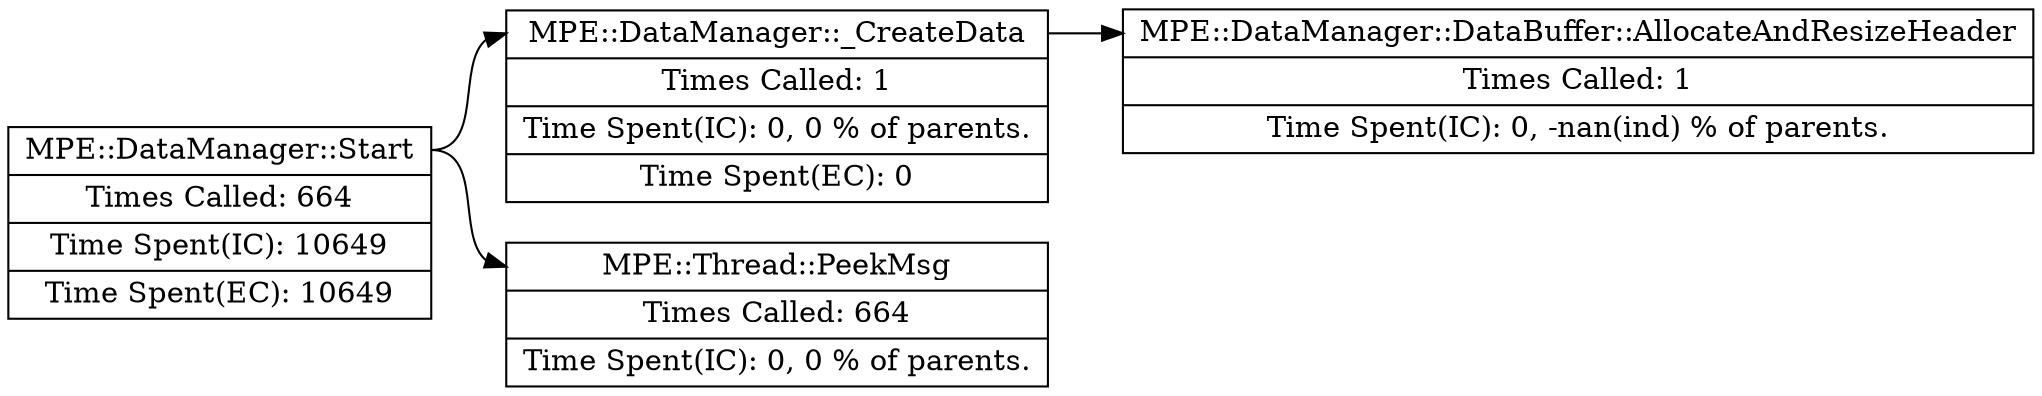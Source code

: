 digraph "12672" { node[shape = "record"];
graph [ rankdir = "LR"];
"0000028D6107A650"[
label = "<f0> MPE::DataManager::Start | <f1> Times Called: 664 | <f2> Time Spent(IC): 10649 | Time Spent(EC): 10649"];
"0000028D61089C40"[
label = "<f0> MPE::DataManager::_CreateData | <f1> Times Called: 1 | <f2> Time Spent(IC): 0, 0 % of parents. | Time Spent(EC): 0"];
"0000028D61089CE0"[
label = "<f0> MPE::DataManager::DataBuffer::AllocateAndResizeHeader | <f1> Times Called: 1 | <f2> Time Spent(IC): 0, -nan(ind) % of parents."];

"0000028D61089C40":f0 -> "0000028D61089CE0":f0

"0000028D6107A650":f0 -> "0000028D61089C40":f0
"0000028D61077C00"[
label = "<f0> MPE::Thread::PeekMsg | <f1> Times Called: 664 | <f2> Time Spent(IC): 0, 0 % of parents."];

"0000028D6107A650":f0 -> "0000028D61077C00":f0


}

digraph "3524" { node[shape = "record"];
graph [ rankdir = "LR"];
"0000028D6107D2C0"[
label = "<f0> MPE::Renderer_DirectX11::Start | <f1> Times Called: 664 | <f2> Time Spent(IC): 10644 | Time Spent(EC): 10644"];
"0000028D6107A870"[
label = "<f0> MPE::Thread::PeekMsg | <f1> Times Called: 664 | <f2> Time Spent(IC): 0, 0 % of parents."];

"0000028D6107D2C0":f0 -> "0000028D6107A870":f0


}

digraph "23340" { node[shape = "record"];
graph [ rankdir = "LR"];
"0000028D61065310"[
label = "<f0> main | <f1> Times Called: 2 | <f2> Time Spent(IC): 10888 | Time Spent(EC): 10852"];
"0000028D6107F560"[
label = "<f0> MPE::LuaScript::LuaScript | <f1> Times Called: 1 | <f2> Time Spent(IC): 0, 0 % of parents. | Time Spent(EC): 0"];
"0000028D6107F600"[
label = "<f0> MPE::LuaHelpers::LoadScript | <f1> Times Called: 1 | <f2> Time Spent(IC): 0, -nan(ind) % of parents. | Time Spent(EC): 0"];
"0000028D61085A50"[
label = "<f0> MPE::LuaHelpers::LoadDataExtendFunction | <f1> Times Called: 1 | <f2> Time Spent(IC): 0, -nan(ind) % of parents."];

"0000028D6107F600":f0 -> "0000028D61085A50":f0

"0000028D6107F560":f0 -> "0000028D6107F600":f0

"0000028D61065310":f0 -> "0000028D6107F560":f0
"0000028D610899C0"[
label = "<f0> MPE::LuaTable::~LuaTable | <f1> Times Called: 1 | <f2> Time Spent(IC): 0, 0 % of parents."];

"0000028D61065310":f0 -> "0000028D610899C0":f0
"0000028D6108A140"[
label = "<f0> MPE::LuaScript::LoadScript | <f1> Times Called: 1 | <f2> Time Spent(IC): 0, 0 % of parents. | Time Spent(EC): 0"];
"0000028D6108A5A0"[
label = "<f0> MPE::LuaHelpers::LoadScript | <f1> Times Called: 1 | <f2> Time Spent(IC): 0, -nan(ind) % of parents."];

"0000028D6108A140":f0 -> "0000028D6108A5A0":f0

"0000028D61065310":f0 -> "0000028D6108A140":f0
"0000028D61076130"[
label = "<f0> MPE::DataManager::_Allocate | <f1> Times Called: 1 | <f2> Time Spent(IC): 0, 0 % of parents."];

"0000028D61065310":f0 -> "0000028D61076130":f0
"0000028D6107E410"[
label = "<f0> MPE::ThreadMessageController::Send | <f1> Times Called: 1 | <f2> Time Spent(IC): 0, 0 % of parents. | Time Spent(EC): 0"];
"0000028D6107E4B0"[
label = "<f0> MPE::Thread::Send | <f1> Times Called: 1 | <f2> Time Spent(IC): 0, -nan(ind) % of parents."];

"0000028D6107E410":f0 -> "0000028D6107E4B0":f0

"0000028D61065310":f0 -> "0000028D6107E410":f0
"0000028D61089920"[
label = "<f0> MPE::ThreadMessageController::~ThreadMessageController | <f1> Times Called: 1 | <f2> Time Spent(IC): 35, 0.00321455 % of parents. | Time Spent(EC): 35"];
"0000028D61089D80"[
label = "<f0> MPE::ThreadMessageController::BroadC | <f1> Times Called: 1 | <f2> Time Spent(IC): 0, 0 % of parents. | Time Spent(EC): 0"];
"0000028D6108A500"[
label = "<f0> MPE::Thread::Send | <f1> Times Called: 2 | <f2> Time Spent(IC): 0, -nan(ind) % of parents."];

"0000028D61089D80":f0 -> "0000028D6108A500":f0

"0000028D61089920":f0 -> "0000028D61089D80":f0

"0000028D61065310":f0 -> "0000028D61089920":f0
"0000028D61077950"[
label = "<f0> MPE::Renderer_DirectX11::Renderer_DirectX11 | <f1> Times Called: 1 | <f2> Time Spent(IC): 0, 0 % of parents."];

"0000028D61065310":f0 -> "0000028D61077950":f0
"0000028D61077B60"[
label = "<f0> MPE::ThreadMessageController::StartThread | <f1> Times Called: 2 | <f2> Time Spent(IC): 1, 9.18442e-05 % of parents."];

"0000028D61065310":f0 -> "0000028D61077B60":f0
"0000028D6107D360"[
label = "<f0> MPE::Entity::GenerateID | <f1> Times Called: 1 | <f2> Time Spent(IC): 0, 0 % of parents."];

"0000028D61065310":f0 -> "0000028D6107D360":f0
"0000028D61089B00"[
label = "<f0> MPE::LuaScript::GetTable | <f1> Times Called: 1 | <f2> Time Spent(IC): 0, 0 % of parents. | Time Spent(EC): 0"];
"0000028D61089EC0"[
label = "<f0> MPE::LuaTable::LuaTable | <f1> Times Called: 1 | <f2> Time Spent(IC): 0, -nan(ind) % of parents. | Time Spent(EC): 0"];
"0000028D61089BA0"[
label = "<f0> MPE::LuaHelpers::GetTableKeys | <f1> Times Called: 1 | <f2> Time Spent(IC): 0, -nan(ind) % of parents. | Time Spent(EC): 0"];
"0000028D6108A640"[
label = "<f0> MPE::LuaHelpers::GetToStack | <f1> Times Called: 1 | <f2> Time Spent(IC): 0, -nan(ind) % of parents."];

"0000028D61089BA0":f0 -> "0000028D6108A640":f0
"0000028D6108A000"[
label = "<f0> MPE::LuaHelpers::LoadGetKeysFunction | <f1> Times Called: 1 | <f2> Time Spent(IC): 0, -nan(ind) % of parents."];

"0000028D61089BA0":f0 -> "0000028D6108A000":f0

"0000028D61089EC0":f0 -> "0000028D61089BA0":f0

"0000028D61089B00":f0 -> "0000028D61089EC0":f0

"0000028D61065310":f0 -> "0000028D61089B00":f0


}

digraph "17796" { node[shape = "record"];
graph [ rankdir = "LR"];
"000001E7AA2ED1D0"[
label = "<f0> MPE::Renderer_DirectX11::Start | <f1> Times Called: 103 | <f2> Time Spent(IC): 1650 | Time Spent(EC): 1650"];
"000001E7AA2E7B90"[
label = "<f0> MPE::Thread::PeekMsg | <f1> Times Called: 103 | <f2> Time Spent(IC): 0, 0 % of parents."];

"000001E7AA2ED1D0":f0 -> "000001E7AA2E7B90":f0


}

digraph "11932" { node[shape = "record"];
graph [ rankdir = "LR"];
"000001E7AA2EA5E0"[
label = "<f0> MPE::DataManager::Start | <f1> Times Called: 103 | <f2> Time Spent(IC): 1650 | Time Spent(EC): 1650"];
"000001E7AA2F9F70"[
label = "<f0> MPE::DataManager::_CreateData | <f1> Times Called: 1 | <f2> Time Spent(IC): 0, 0 % of parents. | Time Spent(EC): 0"];
"000001E7AA2F97F0"[
label = "<f0> MPE::DataManager::DataBuffer::AllocateAndResizeHeader | <f1> Times Called: 1 | <f2> Time Spent(IC): 0, -nan(ind) % of parents."];

"000001E7AA2F9F70":f0 -> "000001E7AA2F97F0":f0

"000001E7AA2EA5E0":f0 -> "000001E7AA2F9F70":f0
"000001E7AA2EA800"[
label = "<f0> MPE::Thread::PeekMsg | <f1> Times Called: 103 | <f2> Time Spent(IC): 0, 0 % of parents."];

"000001E7AA2EA5E0":f0 -> "000001E7AA2EA800":f0


}

digraph "17752" { node[shape = "record"];
graph [ rankdir = "LR"];
"000001E7AA2D5310"[
label = "<f0> main | <f1> Times Called: 2 | <f2> Time Spent(IC): 1704 | Time Spent(EC): 1668"];
"000001E7AA2EF470"[
label = "<f0> MPE::LuaScript::LuaScript | <f1> Times Called: 1 | <f2> Time Spent(IC): 0, 0 % of parents. | Time Spent(EC): 0"];
"000001E7AA2EF510"[
label = "<f0> MPE::LuaHelpers::LoadScript | <f1> Times Called: 1 | <f2> Time Spent(IC): 0, -nan(ind) % of parents. | Time Spent(EC): 0"];
"000001E7AA2F2880"[
label = "<f0> MPE::LuaHelpers::LoadDataExtendFunction | <f1> Times Called: 1 | <f2> Time Spent(IC): 0, -nan(ind) % of parents."];

"000001E7AA2EF510":f0 -> "000001E7AA2F2880":f0

"000001E7AA2EF470":f0 -> "000001E7AA2EF510":f0

"000001E7AA2D5310":f0 -> "000001E7AA2EF470":f0
"000001E7AA2FA330"[
label = "<f0> MPE::LuaTable::~LuaTable | <f1> Times Called: 1 | <f2> Time Spent(IC): 0, 0 % of parents."];

"000001E7AA2D5310":f0 -> "000001E7AA2FA330":f0
"000001E7AA2F99D0"[
label = "<f0> MPE::LuaScript::LoadScript | <f1> Times Called: 1 | <f2> Time Spent(IC): 0, 0 % of parents. | Time Spent(EC): 0"];
"000001E7AA2F9E30"[
label = "<f0> MPE::LuaHelpers::LoadScript | <f1> Times Called: 1 | <f2> Time Spent(IC): 0, -nan(ind) % of parents."];

"000001E7AA2F99D0":f0 -> "000001E7AA2F9E30":f0

"000001E7AA2D5310":f0 -> "000001E7AA2F99D0":f0
"000001E7AA2D7340"[
label = "<f0> MPE::DataManager::_Allocate | <f1> Times Called: 1 | <f2> Time Spent(IC): 0, 0 % of parents."];

"000001E7AA2D5310":f0 -> "000001E7AA2D7340":f0
"000001E7AA2EE320"[
label = "<f0> MPE::ThreadMessageController::Send | <f1> Times Called: 1 | <f2> Time Spent(IC): 0, 0 % of parents. | Time Spent(EC): 0"];
"000001E7AA2EE3C0"[
label = "<f0> MPE::Thread::Send | <f1> Times Called: 1 | <f2> Time Spent(IC): 0, -nan(ind) % of parents."];

"000001E7AA2EE320":f0 -> "000001E7AA2EE3C0":f0

"000001E7AA2D5310":f0 -> "000001E7AA2EE320":f0
"000001E7AA2FA470"[
label = "<f0> MPE::ThreadMessageController::~ThreadMessageController | <f1> Times Called: 1 | <f2> Time Spent(IC): 35, 0.0205399 % of parents. | Time Spent(EC): 35"];
"000001E7AA2FA3D0"[
label = "<f0> MPE::ThreadMessageController::BroadC | <f1> Times Called: 1 | <f2> Time Spent(IC): 0, 0 % of parents. | Time Spent(EC): 0"];
"000001E7AA2FA010"[
label = "<f0> MPE::Thread::Send | <f1> Times Called: 2 | <f2> Time Spent(IC): 0, -nan(ind) % of parents."];

"000001E7AA2FA3D0":f0 -> "000001E7AA2FA010":f0

"000001E7AA2FA470":f0 -> "000001E7AA2FA3D0":f0

"000001E7AA2D5310":f0 -> "000001E7AA2FA470":f0
"000001E7AA2E5F10"[
label = "<f0> MPE::Renderer_DirectX11::Renderer_DirectX11 | <f1> Times Called: 1 | <f2> Time Spent(IC): 0, 0 % of parents."];

"000001E7AA2D5310":f0 -> "000001E7AA2E5F10":f0
"000001E7AA2E7AF0"[
label = "<f0> MPE::ThreadMessageController::StartThread | <f1> Times Called: 2 | <f2> Time Spent(IC): 1, 0.000586854 % of parents."];

"000001E7AA2D5310":f0 -> "000001E7AA2E7AF0":f0
"000001E7AA2ED270"[
label = "<f0> MPE::Entity::GenerateID | <f1> Times Called: 1 | <f2> Time Spent(IC): 0, 0 % of parents."];

"000001E7AA2D5310":f0 -> "000001E7AA2ED270":f0
"000001E7AA2F9ED0"[
label = "<f0> MPE::LuaScript::GetTable | <f1> Times Called: 1 | <f2> Time Spent(IC): 0, 0 % of parents. | Time Spent(EC): 0"];
"000001E7AA2FA150"[
label = "<f0> MPE::LuaTable::LuaTable | <f1> Times Called: 1 | <f2> Time Spent(IC): 0, -nan(ind) % of parents. | Time Spent(EC): 0"];
"000001E7AA2F9CF0"[
label = "<f0> MPE::LuaHelpers::GetTableKeys | <f1> Times Called: 1 | <f2> Time Spent(IC): 0, -nan(ind) % of parents. | Time Spent(EC): 0"];
"000001E7AA2F9750"[
label = "<f0> MPE::LuaHelpers::GetToStack | <f1> Times Called: 1 | <f2> Time Spent(IC): 0, -nan(ind) % of parents."];

"000001E7AA2F9CF0":f0 -> "000001E7AA2F9750":f0
"000001E7AA2FA650"[
label = "<f0> MPE::LuaHelpers::LoadGetKeysFunction | <f1> Times Called: 1 | <f2> Time Spent(IC): 0, -nan(ind) % of parents."];

"000001E7AA2F9CF0":f0 -> "000001E7AA2FA650":f0

"000001E7AA2FA150":f0 -> "000001E7AA2F9CF0":f0

"000001E7AA2F9ED0":f0 -> "000001E7AA2FA150":f0

"000001E7AA2D5310":f0 -> "000001E7AA2F9ED0":f0


}

